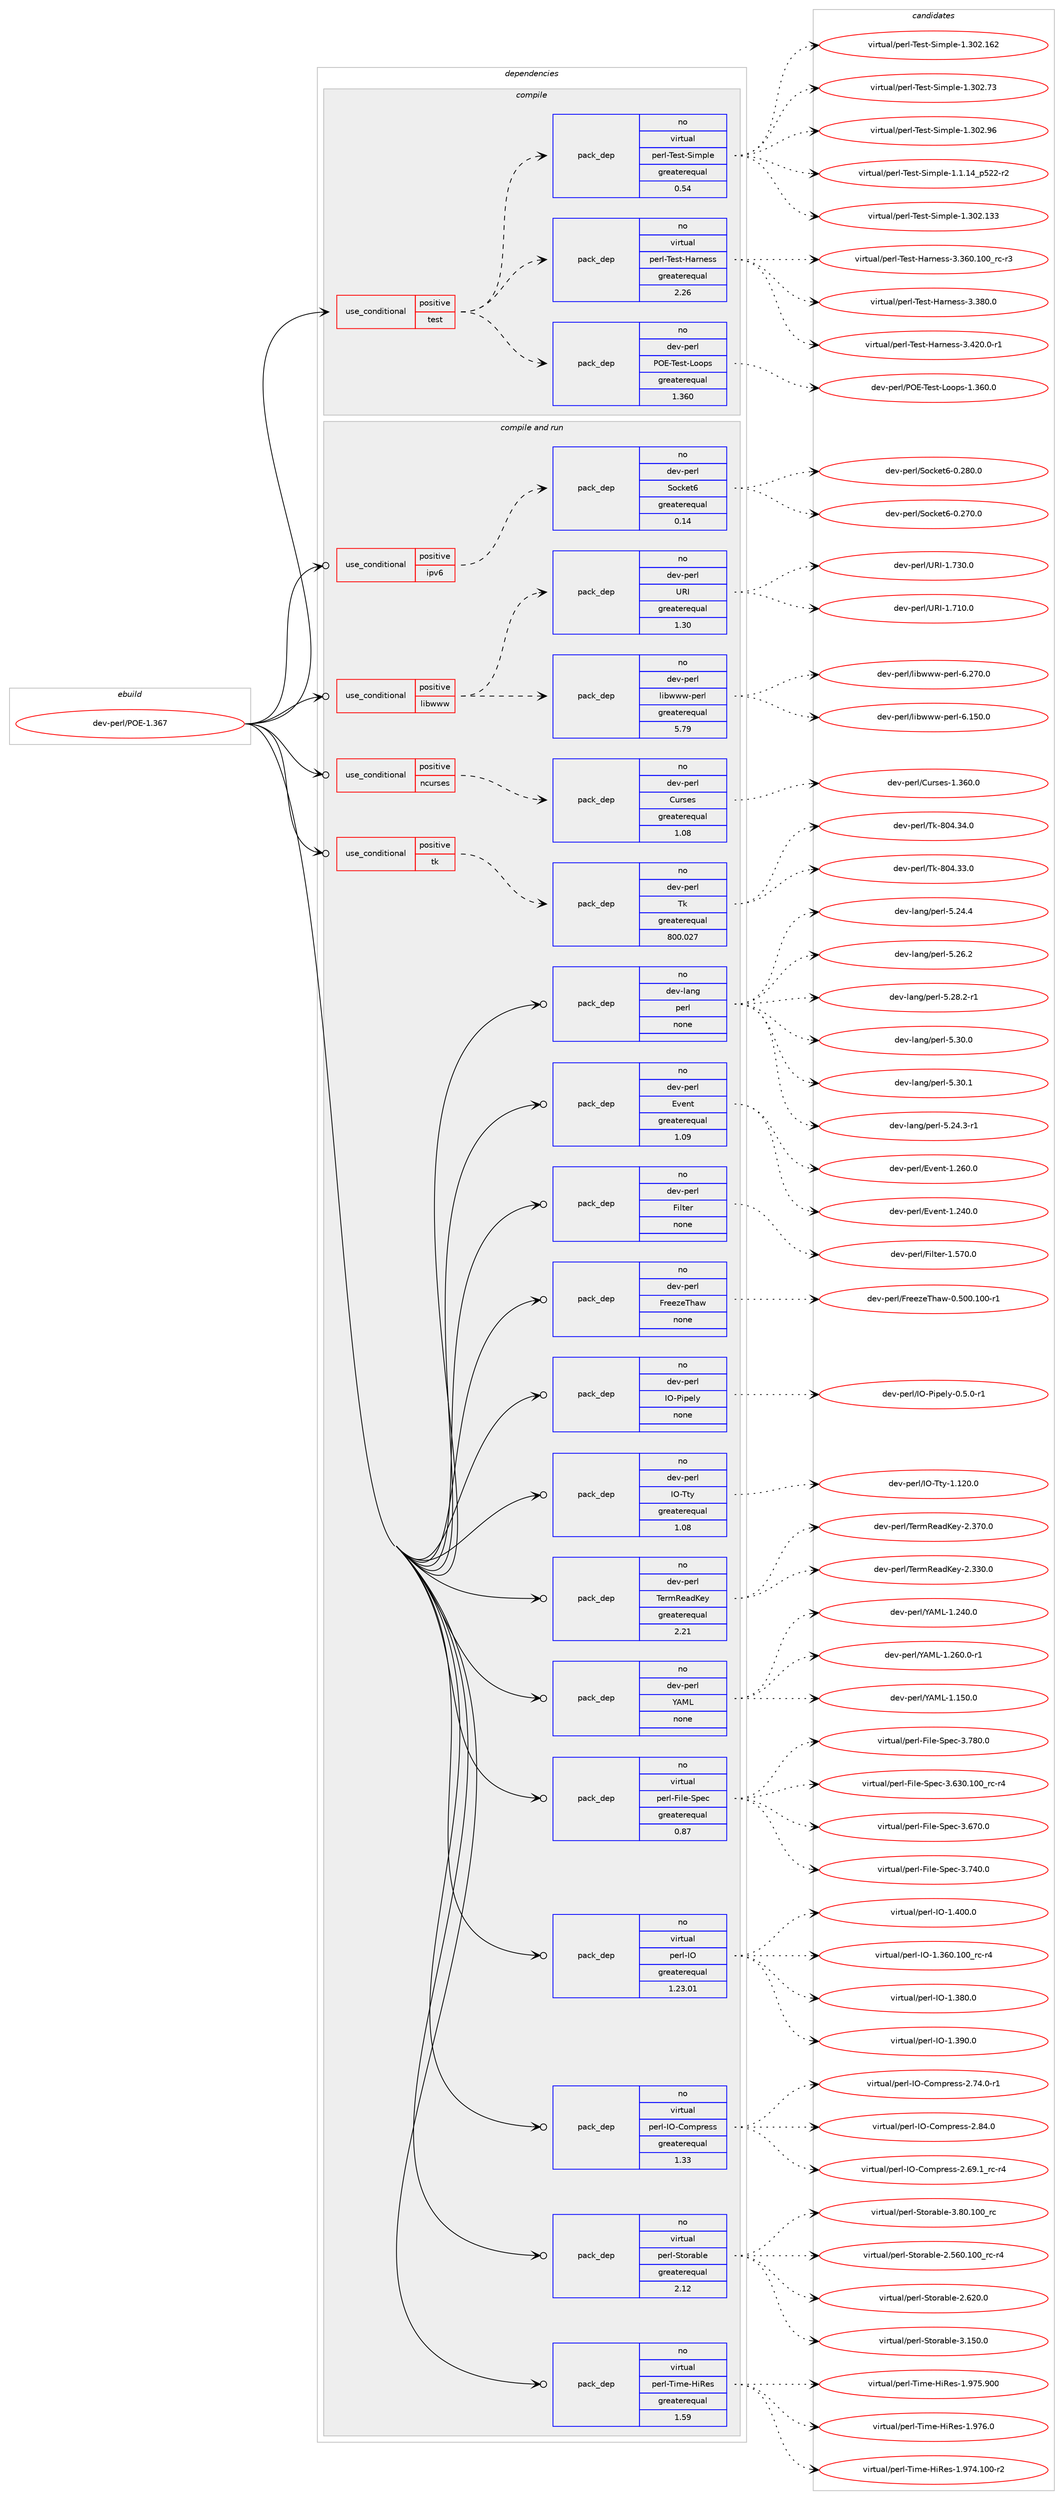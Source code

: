 digraph prolog {

# *************
# Graph options
# *************

newrank=true;
concentrate=true;
compound=true;
graph [rankdir=LR,fontname=Helvetica,fontsize=10,ranksep=1.5];#, ranksep=2.5, nodesep=0.2];
edge  [arrowhead=vee];
node  [fontname=Helvetica,fontsize=10];

# **********
# The ebuild
# **********

subgraph cluster_leftcol {
color=gray;
rank=same;
label=<<i>ebuild</i>>;
id [label="dev-perl/POE-1.367", color=red, width=4, href="../dev-perl/POE-1.367.svg"];
}

# ****************
# The dependencies
# ****************

subgraph cluster_midcol {
color=gray;
label=<<i>dependencies</i>>;
subgraph cluster_compile {
fillcolor="#eeeeee";
style=filled;
label=<<i>compile</i>>;
subgraph cond134134 {
dependency583598 [label=<<TABLE BORDER="0" CELLBORDER="1" CELLSPACING="0" CELLPADDING="4"><TR><TD ROWSPAN="3" CELLPADDING="10">use_conditional</TD></TR><TR><TD>positive</TD></TR><TR><TD>test</TD></TR></TABLE>>, shape=none, color=red];
subgraph pack437803 {
dependency583599 [label=<<TABLE BORDER="0" CELLBORDER="1" CELLSPACING="0" CELLPADDING="4" WIDTH="220"><TR><TD ROWSPAN="6" CELLPADDING="30">pack_dep</TD></TR><TR><TD WIDTH="110">no</TD></TR><TR><TD>dev-perl</TD></TR><TR><TD>POE-Test-Loops</TD></TR><TR><TD>greaterequal</TD></TR><TR><TD>1.360</TD></TR></TABLE>>, shape=none, color=blue];
}
dependency583598:e -> dependency583599:w [weight=20,style="dashed",arrowhead="vee"];
subgraph pack437804 {
dependency583600 [label=<<TABLE BORDER="0" CELLBORDER="1" CELLSPACING="0" CELLPADDING="4" WIDTH="220"><TR><TD ROWSPAN="6" CELLPADDING="30">pack_dep</TD></TR><TR><TD WIDTH="110">no</TD></TR><TR><TD>virtual</TD></TR><TR><TD>perl-Test-Harness</TD></TR><TR><TD>greaterequal</TD></TR><TR><TD>2.26</TD></TR></TABLE>>, shape=none, color=blue];
}
dependency583598:e -> dependency583600:w [weight=20,style="dashed",arrowhead="vee"];
subgraph pack437805 {
dependency583601 [label=<<TABLE BORDER="0" CELLBORDER="1" CELLSPACING="0" CELLPADDING="4" WIDTH="220"><TR><TD ROWSPAN="6" CELLPADDING="30">pack_dep</TD></TR><TR><TD WIDTH="110">no</TD></TR><TR><TD>virtual</TD></TR><TR><TD>perl-Test-Simple</TD></TR><TR><TD>greaterequal</TD></TR><TR><TD>0.54</TD></TR></TABLE>>, shape=none, color=blue];
}
dependency583598:e -> dependency583601:w [weight=20,style="dashed",arrowhead="vee"];
}
id:e -> dependency583598:w [weight=20,style="solid",arrowhead="vee"];
}
subgraph cluster_compileandrun {
fillcolor="#eeeeee";
style=filled;
label=<<i>compile and run</i>>;
subgraph cond134135 {
dependency583602 [label=<<TABLE BORDER="0" CELLBORDER="1" CELLSPACING="0" CELLPADDING="4"><TR><TD ROWSPAN="3" CELLPADDING="10">use_conditional</TD></TR><TR><TD>positive</TD></TR><TR><TD>ipv6</TD></TR></TABLE>>, shape=none, color=red];
subgraph pack437806 {
dependency583603 [label=<<TABLE BORDER="0" CELLBORDER="1" CELLSPACING="0" CELLPADDING="4" WIDTH="220"><TR><TD ROWSPAN="6" CELLPADDING="30">pack_dep</TD></TR><TR><TD WIDTH="110">no</TD></TR><TR><TD>dev-perl</TD></TR><TR><TD>Socket6</TD></TR><TR><TD>greaterequal</TD></TR><TR><TD>0.14</TD></TR></TABLE>>, shape=none, color=blue];
}
dependency583602:e -> dependency583603:w [weight=20,style="dashed",arrowhead="vee"];
}
id:e -> dependency583602:w [weight=20,style="solid",arrowhead="odotvee"];
subgraph cond134136 {
dependency583604 [label=<<TABLE BORDER="0" CELLBORDER="1" CELLSPACING="0" CELLPADDING="4"><TR><TD ROWSPAN="3" CELLPADDING="10">use_conditional</TD></TR><TR><TD>positive</TD></TR><TR><TD>libwww</TD></TR></TABLE>>, shape=none, color=red];
subgraph pack437807 {
dependency583605 [label=<<TABLE BORDER="0" CELLBORDER="1" CELLSPACING="0" CELLPADDING="4" WIDTH="220"><TR><TD ROWSPAN="6" CELLPADDING="30">pack_dep</TD></TR><TR><TD WIDTH="110">no</TD></TR><TR><TD>dev-perl</TD></TR><TR><TD>libwww-perl</TD></TR><TR><TD>greaterequal</TD></TR><TR><TD>5.79</TD></TR></TABLE>>, shape=none, color=blue];
}
dependency583604:e -> dependency583605:w [weight=20,style="dashed",arrowhead="vee"];
subgraph pack437808 {
dependency583606 [label=<<TABLE BORDER="0" CELLBORDER="1" CELLSPACING="0" CELLPADDING="4" WIDTH="220"><TR><TD ROWSPAN="6" CELLPADDING="30">pack_dep</TD></TR><TR><TD WIDTH="110">no</TD></TR><TR><TD>dev-perl</TD></TR><TR><TD>URI</TD></TR><TR><TD>greaterequal</TD></TR><TR><TD>1.30</TD></TR></TABLE>>, shape=none, color=blue];
}
dependency583604:e -> dependency583606:w [weight=20,style="dashed",arrowhead="vee"];
}
id:e -> dependency583604:w [weight=20,style="solid",arrowhead="odotvee"];
subgraph cond134137 {
dependency583607 [label=<<TABLE BORDER="0" CELLBORDER="1" CELLSPACING="0" CELLPADDING="4"><TR><TD ROWSPAN="3" CELLPADDING="10">use_conditional</TD></TR><TR><TD>positive</TD></TR><TR><TD>ncurses</TD></TR></TABLE>>, shape=none, color=red];
subgraph pack437809 {
dependency583608 [label=<<TABLE BORDER="0" CELLBORDER="1" CELLSPACING="0" CELLPADDING="4" WIDTH="220"><TR><TD ROWSPAN="6" CELLPADDING="30">pack_dep</TD></TR><TR><TD WIDTH="110">no</TD></TR><TR><TD>dev-perl</TD></TR><TR><TD>Curses</TD></TR><TR><TD>greaterequal</TD></TR><TR><TD>1.08</TD></TR></TABLE>>, shape=none, color=blue];
}
dependency583607:e -> dependency583608:w [weight=20,style="dashed",arrowhead="vee"];
}
id:e -> dependency583607:w [weight=20,style="solid",arrowhead="odotvee"];
subgraph cond134138 {
dependency583609 [label=<<TABLE BORDER="0" CELLBORDER="1" CELLSPACING="0" CELLPADDING="4"><TR><TD ROWSPAN="3" CELLPADDING="10">use_conditional</TD></TR><TR><TD>positive</TD></TR><TR><TD>tk</TD></TR></TABLE>>, shape=none, color=red];
subgraph pack437810 {
dependency583610 [label=<<TABLE BORDER="0" CELLBORDER="1" CELLSPACING="0" CELLPADDING="4" WIDTH="220"><TR><TD ROWSPAN="6" CELLPADDING="30">pack_dep</TD></TR><TR><TD WIDTH="110">no</TD></TR><TR><TD>dev-perl</TD></TR><TR><TD>Tk</TD></TR><TR><TD>greaterequal</TD></TR><TR><TD>800.027</TD></TR></TABLE>>, shape=none, color=blue];
}
dependency583609:e -> dependency583610:w [weight=20,style="dashed",arrowhead="vee"];
}
id:e -> dependency583609:w [weight=20,style="solid",arrowhead="odotvee"];
subgraph pack437811 {
dependency583611 [label=<<TABLE BORDER="0" CELLBORDER="1" CELLSPACING="0" CELLPADDING="4" WIDTH="220"><TR><TD ROWSPAN="6" CELLPADDING="30">pack_dep</TD></TR><TR><TD WIDTH="110">no</TD></TR><TR><TD>dev-lang</TD></TR><TR><TD>perl</TD></TR><TR><TD>none</TD></TR><TR><TD></TD></TR></TABLE>>, shape=none, color=blue];
}
id:e -> dependency583611:w [weight=20,style="solid",arrowhead="odotvee"];
subgraph pack437812 {
dependency583612 [label=<<TABLE BORDER="0" CELLBORDER="1" CELLSPACING="0" CELLPADDING="4" WIDTH="220"><TR><TD ROWSPAN="6" CELLPADDING="30">pack_dep</TD></TR><TR><TD WIDTH="110">no</TD></TR><TR><TD>dev-perl</TD></TR><TR><TD>Event</TD></TR><TR><TD>greaterequal</TD></TR><TR><TD>1.09</TD></TR></TABLE>>, shape=none, color=blue];
}
id:e -> dependency583612:w [weight=20,style="solid",arrowhead="odotvee"];
subgraph pack437813 {
dependency583613 [label=<<TABLE BORDER="0" CELLBORDER="1" CELLSPACING="0" CELLPADDING="4" WIDTH="220"><TR><TD ROWSPAN="6" CELLPADDING="30">pack_dep</TD></TR><TR><TD WIDTH="110">no</TD></TR><TR><TD>dev-perl</TD></TR><TR><TD>Filter</TD></TR><TR><TD>none</TD></TR><TR><TD></TD></TR></TABLE>>, shape=none, color=blue];
}
id:e -> dependency583613:w [weight=20,style="solid",arrowhead="odotvee"];
subgraph pack437814 {
dependency583614 [label=<<TABLE BORDER="0" CELLBORDER="1" CELLSPACING="0" CELLPADDING="4" WIDTH="220"><TR><TD ROWSPAN="6" CELLPADDING="30">pack_dep</TD></TR><TR><TD WIDTH="110">no</TD></TR><TR><TD>dev-perl</TD></TR><TR><TD>FreezeThaw</TD></TR><TR><TD>none</TD></TR><TR><TD></TD></TR></TABLE>>, shape=none, color=blue];
}
id:e -> dependency583614:w [weight=20,style="solid",arrowhead="odotvee"];
subgraph pack437815 {
dependency583615 [label=<<TABLE BORDER="0" CELLBORDER="1" CELLSPACING="0" CELLPADDING="4" WIDTH="220"><TR><TD ROWSPAN="6" CELLPADDING="30">pack_dep</TD></TR><TR><TD WIDTH="110">no</TD></TR><TR><TD>dev-perl</TD></TR><TR><TD>IO-Pipely</TD></TR><TR><TD>none</TD></TR><TR><TD></TD></TR></TABLE>>, shape=none, color=blue];
}
id:e -> dependency583615:w [weight=20,style="solid",arrowhead="odotvee"];
subgraph pack437816 {
dependency583616 [label=<<TABLE BORDER="0" CELLBORDER="1" CELLSPACING="0" CELLPADDING="4" WIDTH="220"><TR><TD ROWSPAN="6" CELLPADDING="30">pack_dep</TD></TR><TR><TD WIDTH="110">no</TD></TR><TR><TD>dev-perl</TD></TR><TR><TD>IO-Tty</TD></TR><TR><TD>greaterequal</TD></TR><TR><TD>1.08</TD></TR></TABLE>>, shape=none, color=blue];
}
id:e -> dependency583616:w [weight=20,style="solid",arrowhead="odotvee"];
subgraph pack437817 {
dependency583617 [label=<<TABLE BORDER="0" CELLBORDER="1" CELLSPACING="0" CELLPADDING="4" WIDTH="220"><TR><TD ROWSPAN="6" CELLPADDING="30">pack_dep</TD></TR><TR><TD WIDTH="110">no</TD></TR><TR><TD>dev-perl</TD></TR><TR><TD>TermReadKey</TD></TR><TR><TD>greaterequal</TD></TR><TR><TD>2.21</TD></TR></TABLE>>, shape=none, color=blue];
}
id:e -> dependency583617:w [weight=20,style="solid",arrowhead="odotvee"];
subgraph pack437818 {
dependency583618 [label=<<TABLE BORDER="0" CELLBORDER="1" CELLSPACING="0" CELLPADDING="4" WIDTH="220"><TR><TD ROWSPAN="6" CELLPADDING="30">pack_dep</TD></TR><TR><TD WIDTH="110">no</TD></TR><TR><TD>dev-perl</TD></TR><TR><TD>YAML</TD></TR><TR><TD>none</TD></TR><TR><TD></TD></TR></TABLE>>, shape=none, color=blue];
}
id:e -> dependency583618:w [weight=20,style="solid",arrowhead="odotvee"];
subgraph pack437819 {
dependency583619 [label=<<TABLE BORDER="0" CELLBORDER="1" CELLSPACING="0" CELLPADDING="4" WIDTH="220"><TR><TD ROWSPAN="6" CELLPADDING="30">pack_dep</TD></TR><TR><TD WIDTH="110">no</TD></TR><TR><TD>virtual</TD></TR><TR><TD>perl-File-Spec</TD></TR><TR><TD>greaterequal</TD></TR><TR><TD>0.87</TD></TR></TABLE>>, shape=none, color=blue];
}
id:e -> dependency583619:w [weight=20,style="solid",arrowhead="odotvee"];
subgraph pack437820 {
dependency583620 [label=<<TABLE BORDER="0" CELLBORDER="1" CELLSPACING="0" CELLPADDING="4" WIDTH="220"><TR><TD ROWSPAN="6" CELLPADDING="30">pack_dep</TD></TR><TR><TD WIDTH="110">no</TD></TR><TR><TD>virtual</TD></TR><TR><TD>perl-IO</TD></TR><TR><TD>greaterequal</TD></TR><TR><TD>1.23.01</TD></TR></TABLE>>, shape=none, color=blue];
}
id:e -> dependency583620:w [weight=20,style="solid",arrowhead="odotvee"];
subgraph pack437821 {
dependency583621 [label=<<TABLE BORDER="0" CELLBORDER="1" CELLSPACING="0" CELLPADDING="4" WIDTH="220"><TR><TD ROWSPAN="6" CELLPADDING="30">pack_dep</TD></TR><TR><TD WIDTH="110">no</TD></TR><TR><TD>virtual</TD></TR><TR><TD>perl-IO-Compress</TD></TR><TR><TD>greaterequal</TD></TR><TR><TD>1.33</TD></TR></TABLE>>, shape=none, color=blue];
}
id:e -> dependency583621:w [weight=20,style="solid",arrowhead="odotvee"];
subgraph pack437822 {
dependency583622 [label=<<TABLE BORDER="0" CELLBORDER="1" CELLSPACING="0" CELLPADDING="4" WIDTH="220"><TR><TD ROWSPAN="6" CELLPADDING="30">pack_dep</TD></TR><TR><TD WIDTH="110">no</TD></TR><TR><TD>virtual</TD></TR><TR><TD>perl-Storable</TD></TR><TR><TD>greaterequal</TD></TR><TR><TD>2.12</TD></TR></TABLE>>, shape=none, color=blue];
}
id:e -> dependency583622:w [weight=20,style="solid",arrowhead="odotvee"];
subgraph pack437823 {
dependency583623 [label=<<TABLE BORDER="0" CELLBORDER="1" CELLSPACING="0" CELLPADDING="4" WIDTH="220"><TR><TD ROWSPAN="6" CELLPADDING="30">pack_dep</TD></TR><TR><TD WIDTH="110">no</TD></TR><TR><TD>virtual</TD></TR><TR><TD>perl-Time-HiRes</TD></TR><TR><TD>greaterequal</TD></TR><TR><TD>1.59</TD></TR></TABLE>>, shape=none, color=blue];
}
id:e -> dependency583623:w [weight=20,style="solid",arrowhead="odotvee"];
}
subgraph cluster_run {
fillcolor="#eeeeee";
style=filled;
label=<<i>run</i>>;
}
}

# **************
# The candidates
# **************

subgraph cluster_choices {
rank=same;
color=gray;
label=<<i>candidates</i>>;

subgraph choice437803 {
color=black;
nodesep=1;
choice1001011184511210111410847807969458410111511645761111111121154549465154484648 [label="dev-perl/POE-Test-Loops-1.360.0", color=red, width=4,href="../dev-perl/POE-Test-Loops-1.360.0.svg"];
dependency583599:e -> choice1001011184511210111410847807969458410111511645761111111121154549465154484648:w [style=dotted,weight="100"];
}
subgraph choice437804 {
color=black;
nodesep=1;
choice118105114116117971084711210111410845841011151164572971141101011151154551465154484649484895114994511451 [label="virtual/perl-Test-Harness-3.360.100_rc-r3", color=red, width=4,href="../virtual/perl-Test-Harness-3.360.100_rc-r3.svg"];
choice118105114116117971084711210111410845841011151164572971141101011151154551465156484648 [label="virtual/perl-Test-Harness-3.380.0", color=red, width=4,href="../virtual/perl-Test-Harness-3.380.0.svg"];
choice1181051141161179710847112101114108458410111511645729711411010111511545514652504846484511449 [label="virtual/perl-Test-Harness-3.420.0-r1", color=red, width=4,href="../virtual/perl-Test-Harness-3.420.0-r1.svg"];
dependency583600:e -> choice118105114116117971084711210111410845841011151164572971141101011151154551465154484649484895114994511451:w [style=dotted,weight="100"];
dependency583600:e -> choice118105114116117971084711210111410845841011151164572971141101011151154551465156484648:w [style=dotted,weight="100"];
dependency583600:e -> choice1181051141161179710847112101114108458410111511645729711411010111511545514652504846484511449:w [style=dotted,weight="100"];
}
subgraph choice437805 {
color=black;
nodesep=1;
choice11810511411611797108471121011141084584101115116458310510911210810145494649464952951125350504511450 [label="virtual/perl-Test-Simple-1.1.14_p522-r2", color=red, width=4,href="../virtual/perl-Test-Simple-1.1.14_p522-r2.svg"];
choice11810511411611797108471121011141084584101115116458310510911210810145494651485046495151 [label="virtual/perl-Test-Simple-1.302.133", color=red, width=4,href="../virtual/perl-Test-Simple-1.302.133.svg"];
choice11810511411611797108471121011141084584101115116458310510911210810145494651485046495450 [label="virtual/perl-Test-Simple-1.302.162", color=red, width=4,href="../virtual/perl-Test-Simple-1.302.162.svg"];
choice118105114116117971084711210111410845841011151164583105109112108101454946514850465551 [label="virtual/perl-Test-Simple-1.302.73", color=red, width=4,href="../virtual/perl-Test-Simple-1.302.73.svg"];
choice118105114116117971084711210111410845841011151164583105109112108101454946514850465754 [label="virtual/perl-Test-Simple-1.302.96", color=red, width=4,href="../virtual/perl-Test-Simple-1.302.96.svg"];
dependency583601:e -> choice11810511411611797108471121011141084584101115116458310510911210810145494649464952951125350504511450:w [style=dotted,weight="100"];
dependency583601:e -> choice11810511411611797108471121011141084584101115116458310510911210810145494651485046495151:w [style=dotted,weight="100"];
dependency583601:e -> choice11810511411611797108471121011141084584101115116458310510911210810145494651485046495450:w [style=dotted,weight="100"];
dependency583601:e -> choice118105114116117971084711210111410845841011151164583105109112108101454946514850465551:w [style=dotted,weight="100"];
dependency583601:e -> choice118105114116117971084711210111410845841011151164583105109112108101454946514850465754:w [style=dotted,weight="100"];
}
subgraph choice437806 {
color=black;
nodesep=1;
choice10010111845112101114108478311199107101116544548465055484648 [label="dev-perl/Socket6-0.270.0", color=red, width=4,href="../dev-perl/Socket6-0.270.0.svg"];
choice10010111845112101114108478311199107101116544548465056484648 [label="dev-perl/Socket6-0.280.0", color=red, width=4,href="../dev-perl/Socket6-0.280.0.svg"];
dependency583603:e -> choice10010111845112101114108478311199107101116544548465055484648:w [style=dotted,weight="100"];
dependency583603:e -> choice10010111845112101114108478311199107101116544548465056484648:w [style=dotted,weight="100"];
}
subgraph choice437807 {
color=black;
nodesep=1;
choice100101118451121011141084710810598119119119451121011141084554464953484648 [label="dev-perl/libwww-perl-6.150.0", color=red, width=4,href="../dev-perl/libwww-perl-6.150.0.svg"];
choice100101118451121011141084710810598119119119451121011141084554465055484648 [label="dev-perl/libwww-perl-6.270.0", color=red, width=4,href="../dev-perl/libwww-perl-6.270.0.svg"];
dependency583605:e -> choice100101118451121011141084710810598119119119451121011141084554464953484648:w [style=dotted,weight="100"];
dependency583605:e -> choice100101118451121011141084710810598119119119451121011141084554465055484648:w [style=dotted,weight="100"];
}
subgraph choice437808 {
color=black;
nodesep=1;
choice10010111845112101114108478582734549465549484648 [label="dev-perl/URI-1.710.0", color=red, width=4,href="../dev-perl/URI-1.710.0.svg"];
choice10010111845112101114108478582734549465551484648 [label="dev-perl/URI-1.730.0", color=red, width=4,href="../dev-perl/URI-1.730.0.svg"];
dependency583606:e -> choice10010111845112101114108478582734549465549484648:w [style=dotted,weight="100"];
dependency583606:e -> choice10010111845112101114108478582734549465551484648:w [style=dotted,weight="100"];
}
subgraph choice437809 {
color=black;
nodesep=1;
choice1001011184511210111410847671171141151011154549465154484648 [label="dev-perl/Curses-1.360.0", color=red, width=4,href="../dev-perl/Curses-1.360.0.svg"];
dependency583608:e -> choice1001011184511210111410847671171141151011154549465154484648:w [style=dotted,weight="100"];
}
subgraph choice437810 {
color=black;
nodesep=1;
choice100101118451121011141084784107455648524651514648 [label="dev-perl/Tk-804.33.0", color=red, width=4,href="../dev-perl/Tk-804.33.0.svg"];
choice100101118451121011141084784107455648524651524648 [label="dev-perl/Tk-804.34.0", color=red, width=4,href="../dev-perl/Tk-804.34.0.svg"];
dependency583610:e -> choice100101118451121011141084784107455648524651514648:w [style=dotted,weight="100"];
dependency583610:e -> choice100101118451121011141084784107455648524651524648:w [style=dotted,weight="100"];
}
subgraph choice437811 {
color=black;
nodesep=1;
choice100101118451089711010347112101114108455346505246514511449 [label="dev-lang/perl-5.24.3-r1", color=red, width=4,href="../dev-lang/perl-5.24.3-r1.svg"];
choice10010111845108971101034711210111410845534650524652 [label="dev-lang/perl-5.24.4", color=red, width=4,href="../dev-lang/perl-5.24.4.svg"];
choice10010111845108971101034711210111410845534650544650 [label="dev-lang/perl-5.26.2", color=red, width=4,href="../dev-lang/perl-5.26.2.svg"];
choice100101118451089711010347112101114108455346505646504511449 [label="dev-lang/perl-5.28.2-r1", color=red, width=4,href="../dev-lang/perl-5.28.2-r1.svg"];
choice10010111845108971101034711210111410845534651484648 [label="dev-lang/perl-5.30.0", color=red, width=4,href="../dev-lang/perl-5.30.0.svg"];
choice10010111845108971101034711210111410845534651484649 [label="dev-lang/perl-5.30.1", color=red, width=4,href="../dev-lang/perl-5.30.1.svg"];
dependency583611:e -> choice100101118451089711010347112101114108455346505246514511449:w [style=dotted,weight="100"];
dependency583611:e -> choice10010111845108971101034711210111410845534650524652:w [style=dotted,weight="100"];
dependency583611:e -> choice10010111845108971101034711210111410845534650544650:w [style=dotted,weight="100"];
dependency583611:e -> choice100101118451089711010347112101114108455346505646504511449:w [style=dotted,weight="100"];
dependency583611:e -> choice10010111845108971101034711210111410845534651484648:w [style=dotted,weight="100"];
dependency583611:e -> choice10010111845108971101034711210111410845534651484649:w [style=dotted,weight="100"];
}
subgraph choice437812 {
color=black;
nodesep=1;
choice1001011184511210111410847691181011101164549465052484648 [label="dev-perl/Event-1.240.0", color=red, width=4,href="../dev-perl/Event-1.240.0.svg"];
choice1001011184511210111410847691181011101164549465054484648 [label="dev-perl/Event-1.260.0", color=red, width=4,href="../dev-perl/Event-1.260.0.svg"];
dependency583612:e -> choice1001011184511210111410847691181011101164549465052484648:w [style=dotted,weight="100"];
dependency583612:e -> choice1001011184511210111410847691181011101164549465054484648:w [style=dotted,weight="100"];
}
subgraph choice437813 {
color=black;
nodesep=1;
choice1001011184511210111410847701051081161011144549465355484648 [label="dev-perl/Filter-1.570.0", color=red, width=4,href="../dev-perl/Filter-1.570.0.svg"];
dependency583613:e -> choice1001011184511210111410847701051081161011144549465355484648:w [style=dotted,weight="100"];
}
subgraph choice437814 {
color=black;
nodesep=1;
choice1001011184511210111410847701141011011221018410497119454846534848464948484511449 [label="dev-perl/FreezeThaw-0.500.100-r1", color=red, width=4,href="../dev-perl/FreezeThaw-0.500.100-r1.svg"];
dependency583614:e -> choice1001011184511210111410847701141011011221018410497119454846534848464948484511449:w [style=dotted,weight="100"];
}
subgraph choice437815 {
color=black;
nodesep=1;
choice1001011184511210111410847737945801051121011081214548465346484511449 [label="dev-perl/IO-Pipely-0.5.0-r1", color=red, width=4,href="../dev-perl/IO-Pipely-0.5.0-r1.svg"];
dependency583615:e -> choice1001011184511210111410847737945801051121011081214548465346484511449:w [style=dotted,weight="100"];
}
subgraph choice437816 {
color=black;
nodesep=1;
choice1001011184511210111410847737945841161214549464950484648 [label="dev-perl/IO-Tty-1.120.0", color=red, width=4,href="../dev-perl/IO-Tty-1.120.0.svg"];
dependency583616:e -> choice1001011184511210111410847737945841161214549464950484648:w [style=dotted,weight="100"];
}
subgraph choice437817 {
color=black;
nodesep=1;
choice1001011184511210111410847841011141098210197100751011214550465151484648 [label="dev-perl/TermReadKey-2.330.0", color=red, width=4,href="../dev-perl/TermReadKey-2.330.0.svg"];
choice1001011184511210111410847841011141098210197100751011214550465155484648 [label="dev-perl/TermReadKey-2.370.0", color=red, width=4,href="../dev-perl/TermReadKey-2.370.0.svg"];
dependency583617:e -> choice1001011184511210111410847841011141098210197100751011214550465151484648:w [style=dotted,weight="100"];
dependency583617:e -> choice1001011184511210111410847841011141098210197100751011214550465155484648:w [style=dotted,weight="100"];
}
subgraph choice437818 {
color=black;
nodesep=1;
choice1001011184511210111410847896577764549464953484648 [label="dev-perl/YAML-1.150.0", color=red, width=4,href="../dev-perl/YAML-1.150.0.svg"];
choice1001011184511210111410847896577764549465052484648 [label="dev-perl/YAML-1.240.0", color=red, width=4,href="../dev-perl/YAML-1.240.0.svg"];
choice10010111845112101114108478965777645494650544846484511449 [label="dev-perl/YAML-1.260.0-r1", color=red, width=4,href="../dev-perl/YAML-1.260.0-r1.svg"];
dependency583618:e -> choice1001011184511210111410847896577764549464953484648:w [style=dotted,weight="100"];
dependency583618:e -> choice1001011184511210111410847896577764549465052484648:w [style=dotted,weight="100"];
dependency583618:e -> choice10010111845112101114108478965777645494650544846484511449:w [style=dotted,weight="100"];
}
subgraph choice437819 {
color=black;
nodesep=1;
choice118105114116117971084711210111410845701051081014583112101994551465451484649484895114994511452 [label="virtual/perl-File-Spec-3.630.100_rc-r4", color=red, width=4,href="../virtual/perl-File-Spec-3.630.100_rc-r4.svg"];
choice118105114116117971084711210111410845701051081014583112101994551465455484648 [label="virtual/perl-File-Spec-3.670.0", color=red, width=4,href="../virtual/perl-File-Spec-3.670.0.svg"];
choice118105114116117971084711210111410845701051081014583112101994551465552484648 [label="virtual/perl-File-Spec-3.740.0", color=red, width=4,href="../virtual/perl-File-Spec-3.740.0.svg"];
choice118105114116117971084711210111410845701051081014583112101994551465556484648 [label="virtual/perl-File-Spec-3.780.0", color=red, width=4,href="../virtual/perl-File-Spec-3.780.0.svg"];
dependency583619:e -> choice118105114116117971084711210111410845701051081014583112101994551465451484649484895114994511452:w [style=dotted,weight="100"];
dependency583619:e -> choice118105114116117971084711210111410845701051081014583112101994551465455484648:w [style=dotted,weight="100"];
dependency583619:e -> choice118105114116117971084711210111410845701051081014583112101994551465552484648:w [style=dotted,weight="100"];
dependency583619:e -> choice118105114116117971084711210111410845701051081014583112101994551465556484648:w [style=dotted,weight="100"];
}
subgraph choice437820 {
color=black;
nodesep=1;
choice11810511411611797108471121011141084573794549465154484649484895114994511452 [label="virtual/perl-IO-1.360.100_rc-r4", color=red, width=4,href="../virtual/perl-IO-1.360.100_rc-r4.svg"];
choice11810511411611797108471121011141084573794549465156484648 [label="virtual/perl-IO-1.380.0", color=red, width=4,href="../virtual/perl-IO-1.380.0.svg"];
choice11810511411611797108471121011141084573794549465157484648 [label="virtual/perl-IO-1.390.0", color=red, width=4,href="../virtual/perl-IO-1.390.0.svg"];
choice11810511411611797108471121011141084573794549465248484648 [label="virtual/perl-IO-1.400.0", color=red, width=4,href="../virtual/perl-IO-1.400.0.svg"];
dependency583620:e -> choice11810511411611797108471121011141084573794549465154484649484895114994511452:w [style=dotted,weight="100"];
dependency583620:e -> choice11810511411611797108471121011141084573794549465156484648:w [style=dotted,weight="100"];
dependency583620:e -> choice11810511411611797108471121011141084573794549465157484648:w [style=dotted,weight="100"];
dependency583620:e -> choice11810511411611797108471121011141084573794549465248484648:w [style=dotted,weight="100"];
}
subgraph choice437821 {
color=black;
nodesep=1;
choice118105114116117971084711210111410845737945671111091121141011151154550465457464995114994511452 [label="virtual/perl-IO-Compress-2.69.1_rc-r4", color=red, width=4,href="../virtual/perl-IO-Compress-2.69.1_rc-r4.svg"];
choice11810511411611797108471121011141084573794567111109112114101115115455046555246484511449 [label="virtual/perl-IO-Compress-2.74.0-r1", color=red, width=4,href="../virtual/perl-IO-Compress-2.74.0-r1.svg"];
choice1181051141161179710847112101114108457379456711110911211410111511545504656524648 [label="virtual/perl-IO-Compress-2.84.0", color=red, width=4,href="../virtual/perl-IO-Compress-2.84.0.svg"];
dependency583621:e -> choice118105114116117971084711210111410845737945671111091121141011151154550465457464995114994511452:w [style=dotted,weight="100"];
dependency583621:e -> choice11810511411611797108471121011141084573794567111109112114101115115455046555246484511449:w [style=dotted,weight="100"];
dependency583621:e -> choice1181051141161179710847112101114108457379456711110911211410111511545504656524648:w [style=dotted,weight="100"];
}
subgraph choice437822 {
color=black;
nodesep=1;
choice1181051141161179710847112101114108458311611111497981081014550465354484649484895114994511452 [label="virtual/perl-Storable-2.560.100_rc-r4", color=red, width=4,href="../virtual/perl-Storable-2.560.100_rc-r4.svg"];
choice1181051141161179710847112101114108458311611111497981081014550465450484648 [label="virtual/perl-Storable-2.620.0", color=red, width=4,href="../virtual/perl-Storable-2.620.0.svg"];
choice1181051141161179710847112101114108458311611111497981081014551464953484648 [label="virtual/perl-Storable-3.150.0", color=red, width=4,href="../virtual/perl-Storable-3.150.0.svg"];
choice1181051141161179710847112101114108458311611111497981081014551465648464948489511499 [label="virtual/perl-Storable-3.80.100_rc", color=red, width=4,href="../virtual/perl-Storable-3.80.100_rc.svg"];
dependency583622:e -> choice1181051141161179710847112101114108458311611111497981081014550465354484649484895114994511452:w [style=dotted,weight="100"];
dependency583622:e -> choice1181051141161179710847112101114108458311611111497981081014550465450484648:w [style=dotted,weight="100"];
dependency583622:e -> choice1181051141161179710847112101114108458311611111497981081014551464953484648:w [style=dotted,weight="100"];
dependency583622:e -> choice1181051141161179710847112101114108458311611111497981081014551465648464948489511499:w [style=dotted,weight="100"];
}
subgraph choice437823 {
color=black;
nodesep=1;
choice11810511411611797108471121011141084584105109101457210582101115454946575552464948484511450 [label="virtual/perl-Time-HiRes-1.974.100-r2", color=red, width=4,href="../virtual/perl-Time-HiRes-1.974.100-r2.svg"];
choice1181051141161179710847112101114108458410510910145721058210111545494657555346574848 [label="virtual/perl-Time-HiRes-1.975.900", color=red, width=4,href="../virtual/perl-Time-HiRes-1.975.900.svg"];
choice118105114116117971084711210111410845841051091014572105821011154549465755544648 [label="virtual/perl-Time-HiRes-1.976.0", color=red, width=4,href="../virtual/perl-Time-HiRes-1.976.0.svg"];
dependency583623:e -> choice11810511411611797108471121011141084584105109101457210582101115454946575552464948484511450:w [style=dotted,weight="100"];
dependency583623:e -> choice1181051141161179710847112101114108458410510910145721058210111545494657555346574848:w [style=dotted,weight="100"];
dependency583623:e -> choice118105114116117971084711210111410845841051091014572105821011154549465755544648:w [style=dotted,weight="100"];
}
}

}
